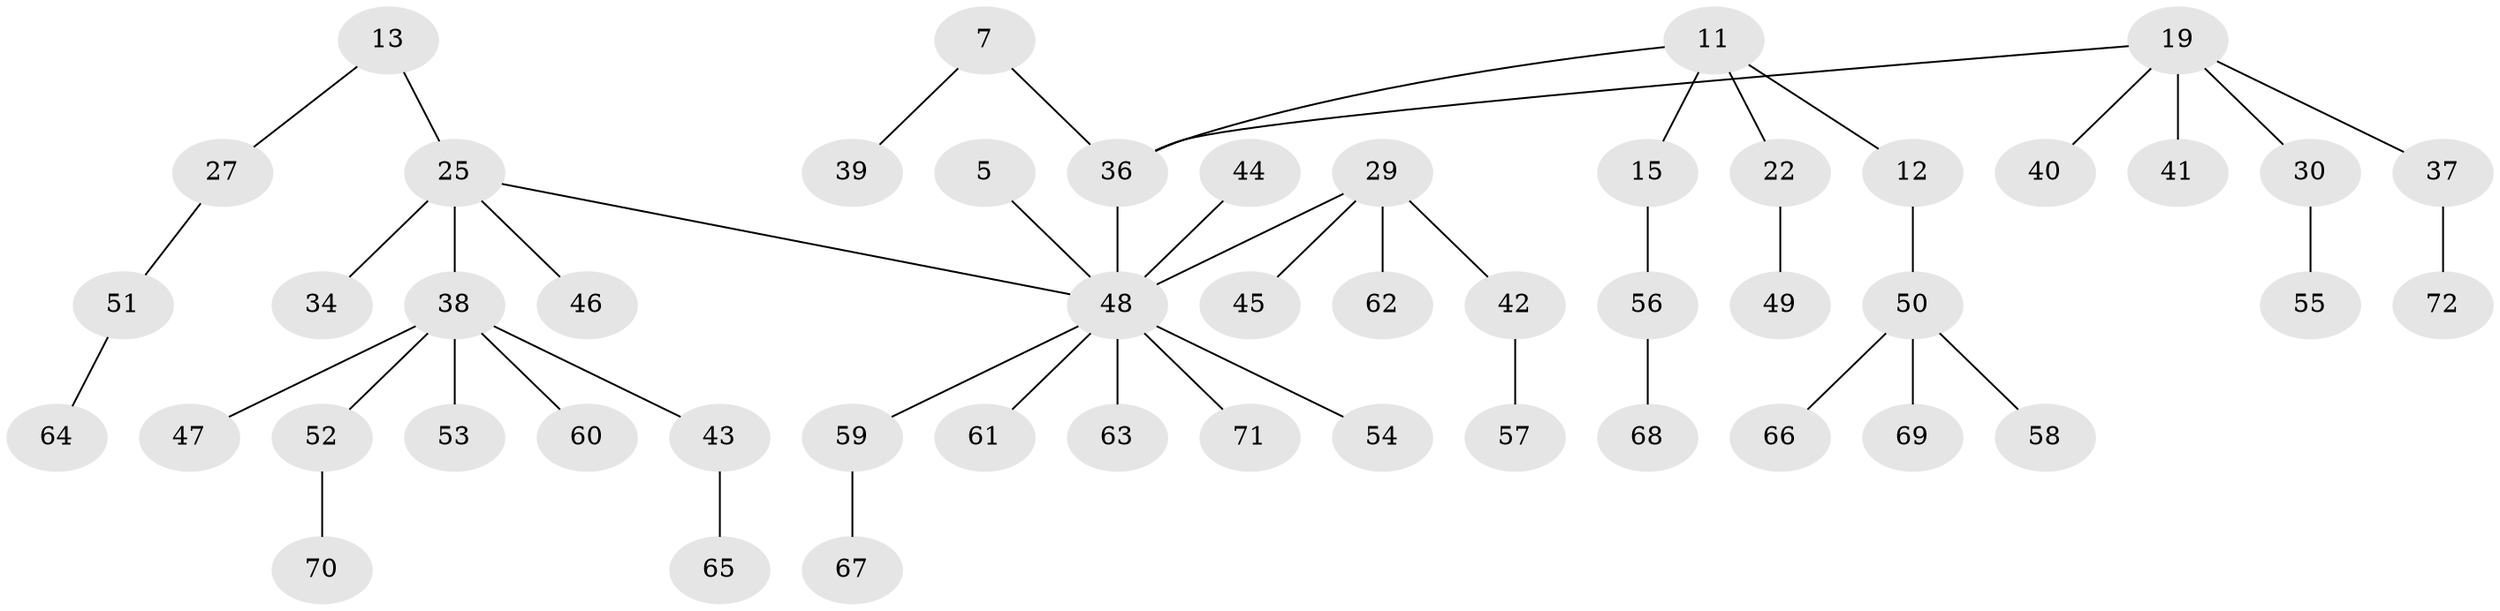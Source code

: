 // original degree distribution, {3: 0.06944444444444445, 6: 0.013888888888888888, 4: 0.08333333333333333, 5: 0.027777777777777776, 1: 0.4722222222222222, 2: 0.3194444444444444, 7: 0.013888888888888888}
// Generated by graph-tools (version 1.1) at 2025/56/03/04/25 21:56:36]
// undirected, 50 vertices, 49 edges
graph export_dot {
graph [start="1"]
  node [color=gray90,style=filled];
  5;
  7;
  11;
  12;
  13;
  15;
  19 [super="+18"];
  22;
  25 [super="+10"];
  27;
  29;
  30;
  34;
  36 [super="+4"];
  37;
  38 [super="+21+26+35"];
  39;
  40;
  41;
  42;
  43;
  44;
  45;
  46;
  47;
  48 [super="+17+28+32+33"];
  49;
  50;
  51;
  52 [super="+31"];
  53;
  54;
  55;
  56;
  57;
  58;
  59;
  60;
  61;
  62;
  63;
  64;
  65;
  66;
  67;
  68;
  69;
  70;
  71;
  72;
  5 -- 48;
  7 -- 39;
  7 -- 36;
  11 -- 12;
  11 -- 15;
  11 -- 22;
  11 -- 36;
  12 -- 50;
  13 -- 27;
  13 -- 25;
  15 -- 56;
  19 -- 37;
  19 -- 36;
  19 -- 40;
  19 -- 41;
  19 -- 30;
  22 -- 49;
  25 -- 34;
  25 -- 46;
  25 -- 38;
  25 -- 48;
  27 -- 51;
  29 -- 42;
  29 -- 45;
  29 -- 62;
  29 -- 48;
  30 -- 55;
  36 -- 48;
  37 -- 72;
  38 -- 43;
  38 -- 60;
  38 -- 47;
  38 -- 52;
  38 -- 53;
  42 -- 57;
  43 -- 65;
  44 -- 48;
  48 -- 71;
  48 -- 59;
  48 -- 61;
  48 -- 54;
  48 -- 63;
  50 -- 58;
  50 -- 66;
  50 -- 69;
  51 -- 64;
  52 -- 70;
  56 -- 68;
  59 -- 67;
}
